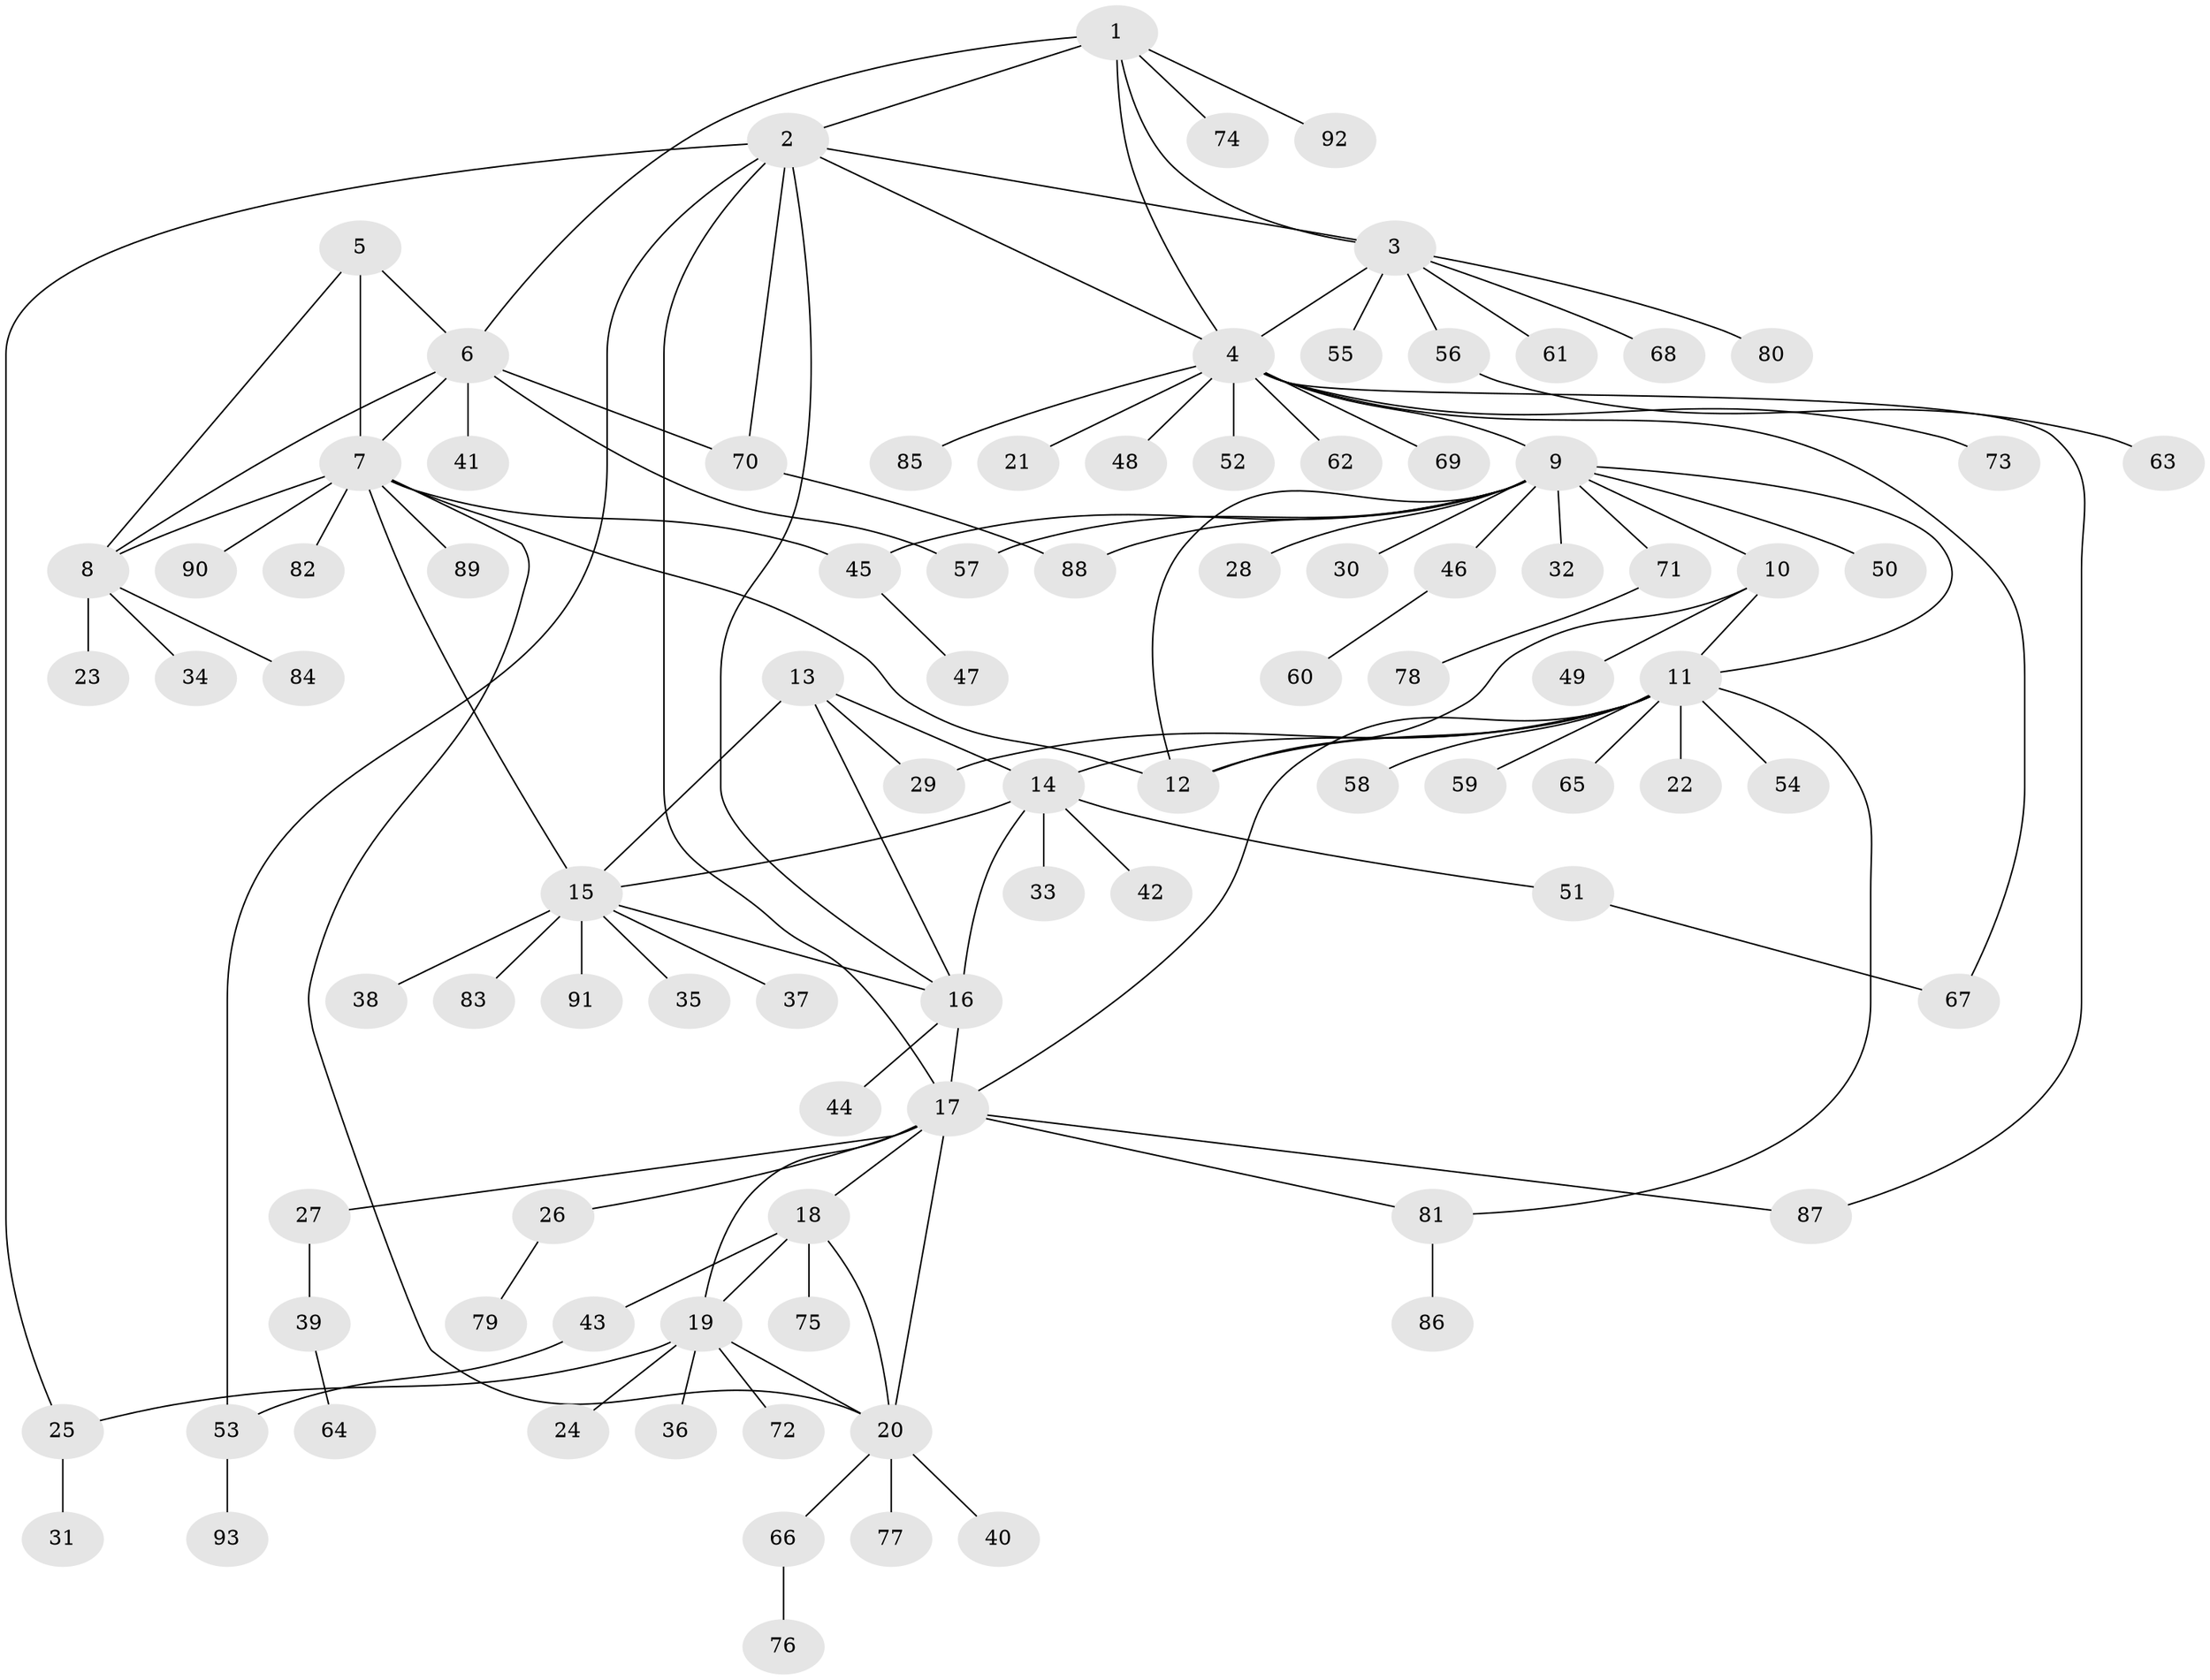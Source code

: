 // Generated by graph-tools (version 1.1) at 2025/37/03/09/25 02:37:32]
// undirected, 93 vertices, 123 edges
graph export_dot {
graph [start="1"]
  node [color=gray90,style=filled];
  1;
  2;
  3;
  4;
  5;
  6;
  7;
  8;
  9;
  10;
  11;
  12;
  13;
  14;
  15;
  16;
  17;
  18;
  19;
  20;
  21;
  22;
  23;
  24;
  25;
  26;
  27;
  28;
  29;
  30;
  31;
  32;
  33;
  34;
  35;
  36;
  37;
  38;
  39;
  40;
  41;
  42;
  43;
  44;
  45;
  46;
  47;
  48;
  49;
  50;
  51;
  52;
  53;
  54;
  55;
  56;
  57;
  58;
  59;
  60;
  61;
  62;
  63;
  64;
  65;
  66;
  67;
  68;
  69;
  70;
  71;
  72;
  73;
  74;
  75;
  76;
  77;
  78;
  79;
  80;
  81;
  82;
  83;
  84;
  85;
  86;
  87;
  88;
  89;
  90;
  91;
  92;
  93;
  1 -- 2;
  1 -- 3;
  1 -- 4;
  1 -- 6;
  1 -- 74;
  1 -- 92;
  2 -- 3;
  2 -- 4;
  2 -- 16;
  2 -- 17;
  2 -- 25;
  2 -- 53;
  2 -- 70;
  3 -- 4;
  3 -- 55;
  3 -- 56;
  3 -- 61;
  3 -- 68;
  3 -- 80;
  4 -- 9;
  4 -- 21;
  4 -- 48;
  4 -- 52;
  4 -- 62;
  4 -- 67;
  4 -- 69;
  4 -- 73;
  4 -- 85;
  4 -- 87;
  5 -- 6;
  5 -- 7;
  5 -- 8;
  6 -- 7;
  6 -- 8;
  6 -- 41;
  6 -- 57;
  6 -- 70;
  7 -- 8;
  7 -- 12;
  7 -- 15;
  7 -- 20;
  7 -- 45;
  7 -- 82;
  7 -- 89;
  7 -- 90;
  8 -- 23;
  8 -- 34;
  8 -- 84;
  9 -- 10;
  9 -- 11;
  9 -- 12;
  9 -- 28;
  9 -- 30;
  9 -- 32;
  9 -- 45;
  9 -- 46;
  9 -- 50;
  9 -- 57;
  9 -- 71;
  9 -- 88;
  10 -- 11;
  10 -- 12;
  10 -- 49;
  11 -- 12;
  11 -- 14;
  11 -- 17;
  11 -- 22;
  11 -- 29;
  11 -- 54;
  11 -- 58;
  11 -- 59;
  11 -- 65;
  11 -- 81;
  13 -- 14;
  13 -- 15;
  13 -- 16;
  13 -- 29;
  14 -- 15;
  14 -- 16;
  14 -- 33;
  14 -- 42;
  14 -- 51;
  15 -- 16;
  15 -- 35;
  15 -- 37;
  15 -- 38;
  15 -- 83;
  15 -- 91;
  16 -- 17;
  16 -- 44;
  17 -- 18;
  17 -- 19;
  17 -- 20;
  17 -- 26;
  17 -- 27;
  17 -- 81;
  17 -- 87;
  18 -- 19;
  18 -- 20;
  18 -- 43;
  18 -- 75;
  19 -- 20;
  19 -- 24;
  19 -- 25;
  19 -- 36;
  19 -- 72;
  20 -- 40;
  20 -- 66;
  20 -- 77;
  25 -- 31;
  26 -- 79;
  27 -- 39;
  39 -- 64;
  43 -- 53;
  45 -- 47;
  46 -- 60;
  51 -- 67;
  53 -- 93;
  56 -- 63;
  66 -- 76;
  70 -- 88;
  71 -- 78;
  81 -- 86;
}
